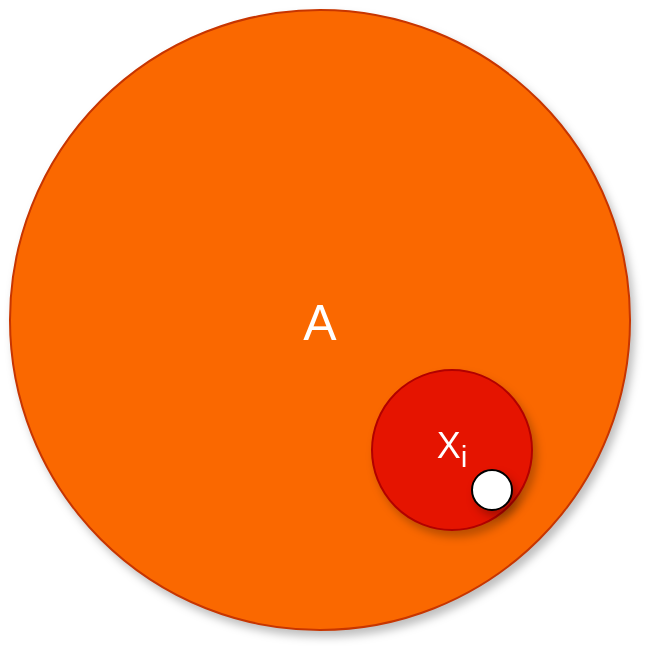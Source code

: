 <mxfile version="13.10.0" type="embed">
    <diagram id="JCMAhr-MhOGJcvX1ZVky" name="Page-1">
        <mxGraphModel dx="1068" dy="742" grid="1" gridSize="10" guides="1" tooltips="1" connect="1" arrows="1" fold="1" page="1" pageScale="1" pageWidth="827" pageHeight="1169" math="0" shadow="0">
            <root>
                <mxCell id="0"/>
                <mxCell id="1" parent="0"/>
                <mxCell id="2" value="&lt;font style=&quot;font-size: 25px&quot;&gt;A&lt;/font&gt;" style="ellipse;whiteSpace=wrap;html=1;aspect=fixed;shadow=1;fillColor=#fa6800;strokeColor=#C73500;fontColor=#ffffff;" vertex="1" parent="1">
                    <mxGeometry x="259" y="130" width="310" height="310" as="geometry"/>
                </mxCell>
                <mxCell id="3" value="&lt;font style=&quot;font-size: 18px&quot;&gt;X&lt;sub&gt;i&lt;/sub&gt;&lt;/font&gt;" style="ellipse;whiteSpace=wrap;html=1;aspect=fixed;fillColor=#e51400;strokeColor=#B20000;shadow=1;fontColor=#ffffff;" vertex="1" parent="1">
                    <mxGeometry x="440" y="310" width="80" height="80" as="geometry"/>
                </mxCell>
                <mxCell id="15" value="" style="ellipse;whiteSpace=wrap;html=1;aspect=fixed;shadow=1;" vertex="1" parent="1">
                    <mxGeometry x="490" y="360" width="20" height="20" as="geometry"/>
                </mxCell>
                <object label="compressed-distribution" id="4">
                    <mxCell parent="0" visible="0"/>
                </object>
                <mxCell id="5" value="" style="endArrow=classic;html=1;" edge="1" parent="4">
                    <mxGeometry width="50" height="50" relative="1" as="geometry">
                        <mxPoint x="160" y="360" as="sourcePoint"/>
                        <mxPoint x="160" y="120" as="targetPoint"/>
                    </mxGeometry>
                </mxCell>
                <mxCell id="6" value="" style="endArrow=classic;html=1;" edge="1" parent="4">
                    <mxGeometry width="50" height="50" relative="1" as="geometry">
                        <mxPoint x="160" y="360" as="sourcePoint"/>
                        <mxPoint x="580" y="360" as="targetPoint"/>
                    </mxGeometry>
                </mxCell>
                <mxCell id="7" value="" style="curved=1;endArrow=none;html=1;endFill=0;" edge="1" parent="4">
                    <mxGeometry width="50" height="50" relative="1" as="geometry">
                        <mxPoint x="220" y="340" as="sourcePoint"/>
                        <mxPoint x="460" y="340" as="targetPoint"/>
                        <Array as="points">
                            <mxPoint x="280" y="240"/>
                            <mxPoint x="350" y="100"/>
                        </Array>
                    </mxGeometry>
                </mxCell>
                <mxCell id="8" value="" style="endArrow=classic;html=1;" edge="1" parent="4">
                    <mxGeometry width="50" height="50" relative="1" as="geometry">
                        <mxPoint x="160" y="680" as="sourcePoint"/>
                        <mxPoint x="160" y="440" as="targetPoint"/>
                    </mxGeometry>
                </mxCell>
                <mxCell id="9" value="" style="endArrow=classic;html=1;" edge="1" parent="4">
                    <mxGeometry width="50" height="50" relative="1" as="geometry">
                        <mxPoint x="160" y="680" as="sourcePoint"/>
                        <mxPoint x="580" y="680" as="targetPoint"/>
                    </mxGeometry>
                </mxCell>
                <mxCell id="11" value="" style="endArrow=none;html=1;" edge="1" parent="4">
                    <mxGeometry width="50" height="50" relative="1" as="geometry">
                        <mxPoint x="180" y="640" as="sourcePoint"/>
                        <mxPoint x="570" y="640" as="targetPoint"/>
                    </mxGeometry>
                </mxCell>
            </root>
        </mxGraphModel>
    </diagram>
</mxfile>